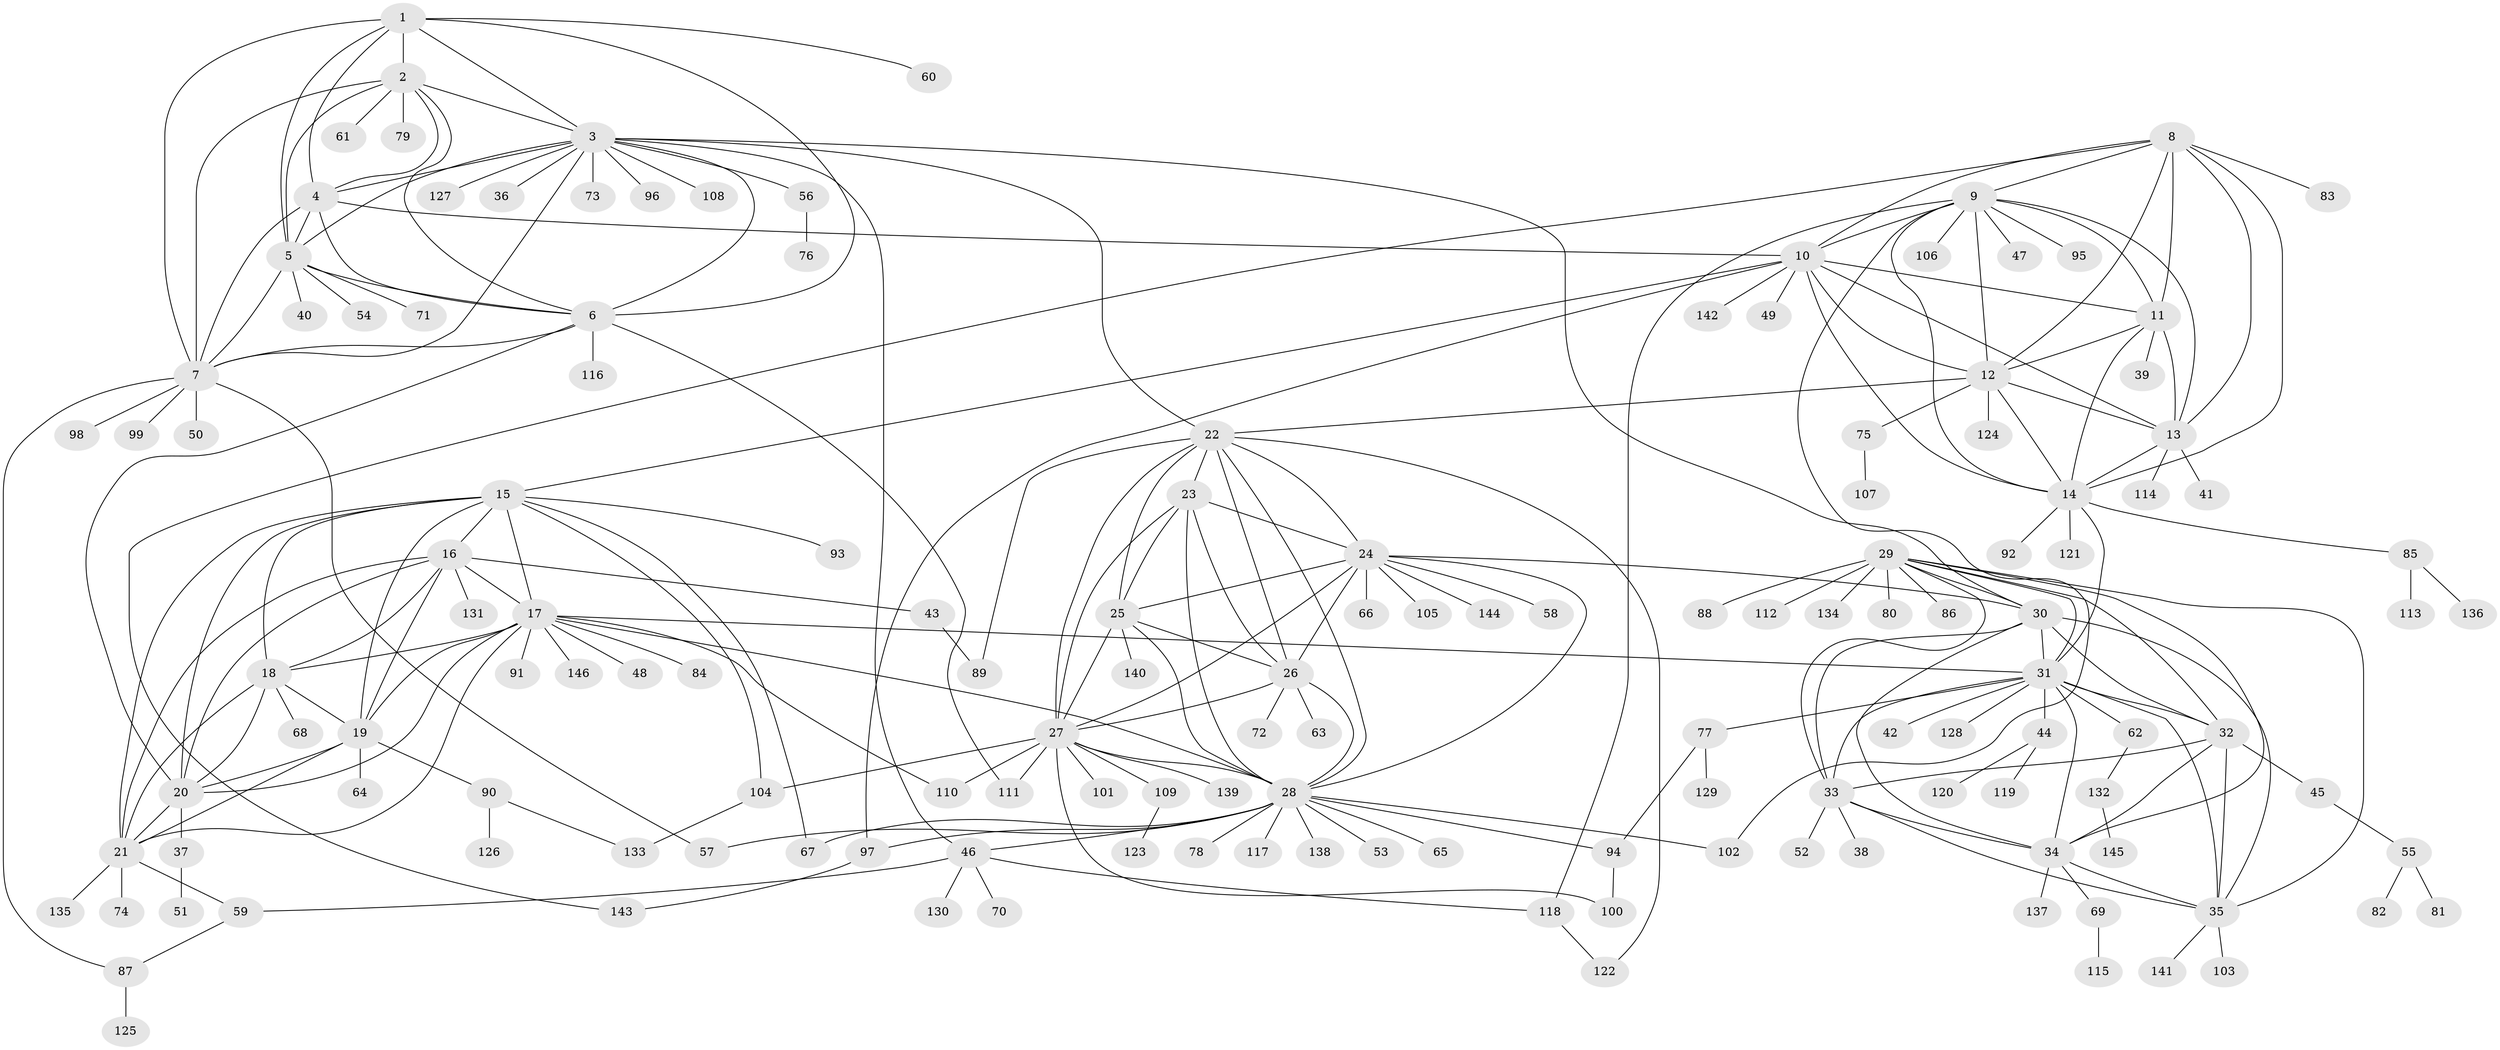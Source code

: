 // Generated by graph-tools (version 1.1) at 2025/02/03/09/25 03:02:45]
// undirected, 146 vertices, 243 edges
graph export_dot {
graph [start="1"]
  node [color=gray90,style=filled];
  1;
  2;
  3;
  4;
  5;
  6;
  7;
  8;
  9;
  10;
  11;
  12;
  13;
  14;
  15;
  16;
  17;
  18;
  19;
  20;
  21;
  22;
  23;
  24;
  25;
  26;
  27;
  28;
  29;
  30;
  31;
  32;
  33;
  34;
  35;
  36;
  37;
  38;
  39;
  40;
  41;
  42;
  43;
  44;
  45;
  46;
  47;
  48;
  49;
  50;
  51;
  52;
  53;
  54;
  55;
  56;
  57;
  58;
  59;
  60;
  61;
  62;
  63;
  64;
  65;
  66;
  67;
  68;
  69;
  70;
  71;
  72;
  73;
  74;
  75;
  76;
  77;
  78;
  79;
  80;
  81;
  82;
  83;
  84;
  85;
  86;
  87;
  88;
  89;
  90;
  91;
  92;
  93;
  94;
  95;
  96;
  97;
  98;
  99;
  100;
  101;
  102;
  103;
  104;
  105;
  106;
  107;
  108;
  109;
  110;
  111;
  112;
  113;
  114;
  115;
  116;
  117;
  118;
  119;
  120;
  121;
  122;
  123;
  124;
  125;
  126;
  127;
  128;
  129;
  130;
  131;
  132;
  133;
  134;
  135;
  136;
  137;
  138;
  139;
  140;
  141;
  142;
  143;
  144;
  145;
  146;
  1 -- 2;
  1 -- 3;
  1 -- 4;
  1 -- 5;
  1 -- 6;
  1 -- 7;
  1 -- 60;
  2 -- 3;
  2 -- 4;
  2 -- 5;
  2 -- 6;
  2 -- 7;
  2 -- 61;
  2 -- 79;
  3 -- 4;
  3 -- 5;
  3 -- 6;
  3 -- 7;
  3 -- 22;
  3 -- 30;
  3 -- 36;
  3 -- 46;
  3 -- 56;
  3 -- 73;
  3 -- 96;
  3 -- 108;
  3 -- 127;
  4 -- 5;
  4 -- 6;
  4 -- 7;
  4 -- 10;
  5 -- 6;
  5 -- 7;
  5 -- 40;
  5 -- 54;
  5 -- 71;
  6 -- 7;
  6 -- 20;
  6 -- 111;
  6 -- 116;
  7 -- 50;
  7 -- 57;
  7 -- 87;
  7 -- 98;
  7 -- 99;
  8 -- 9;
  8 -- 10;
  8 -- 11;
  8 -- 12;
  8 -- 13;
  8 -- 14;
  8 -- 83;
  8 -- 143;
  9 -- 10;
  9 -- 11;
  9 -- 12;
  9 -- 13;
  9 -- 14;
  9 -- 47;
  9 -- 95;
  9 -- 102;
  9 -- 106;
  9 -- 118;
  10 -- 11;
  10 -- 12;
  10 -- 13;
  10 -- 14;
  10 -- 15;
  10 -- 49;
  10 -- 97;
  10 -- 142;
  11 -- 12;
  11 -- 13;
  11 -- 14;
  11 -- 39;
  12 -- 13;
  12 -- 14;
  12 -- 22;
  12 -- 75;
  12 -- 124;
  13 -- 14;
  13 -- 41;
  13 -- 114;
  14 -- 31;
  14 -- 85;
  14 -- 92;
  14 -- 121;
  15 -- 16;
  15 -- 17;
  15 -- 18;
  15 -- 19;
  15 -- 20;
  15 -- 21;
  15 -- 67;
  15 -- 93;
  15 -- 104;
  16 -- 17;
  16 -- 18;
  16 -- 19;
  16 -- 20;
  16 -- 21;
  16 -- 43;
  16 -- 131;
  17 -- 18;
  17 -- 19;
  17 -- 20;
  17 -- 21;
  17 -- 28;
  17 -- 31;
  17 -- 48;
  17 -- 84;
  17 -- 91;
  17 -- 110;
  17 -- 146;
  18 -- 19;
  18 -- 20;
  18 -- 21;
  18 -- 68;
  19 -- 20;
  19 -- 21;
  19 -- 64;
  19 -- 90;
  20 -- 21;
  20 -- 37;
  21 -- 59;
  21 -- 74;
  21 -- 135;
  22 -- 23;
  22 -- 24;
  22 -- 25;
  22 -- 26;
  22 -- 27;
  22 -- 28;
  22 -- 89;
  22 -- 122;
  23 -- 24;
  23 -- 25;
  23 -- 26;
  23 -- 27;
  23 -- 28;
  24 -- 25;
  24 -- 26;
  24 -- 27;
  24 -- 28;
  24 -- 30;
  24 -- 58;
  24 -- 66;
  24 -- 105;
  24 -- 144;
  25 -- 26;
  25 -- 27;
  25 -- 28;
  25 -- 140;
  26 -- 27;
  26 -- 28;
  26 -- 63;
  26 -- 72;
  27 -- 28;
  27 -- 100;
  27 -- 101;
  27 -- 104;
  27 -- 109;
  27 -- 110;
  27 -- 111;
  27 -- 139;
  28 -- 46;
  28 -- 53;
  28 -- 57;
  28 -- 65;
  28 -- 67;
  28 -- 78;
  28 -- 94;
  28 -- 97;
  28 -- 102;
  28 -- 117;
  28 -- 138;
  29 -- 30;
  29 -- 31;
  29 -- 32;
  29 -- 33;
  29 -- 34;
  29 -- 35;
  29 -- 80;
  29 -- 86;
  29 -- 88;
  29 -- 112;
  29 -- 134;
  30 -- 31;
  30 -- 32;
  30 -- 33;
  30 -- 34;
  30 -- 35;
  31 -- 32;
  31 -- 33;
  31 -- 34;
  31 -- 35;
  31 -- 42;
  31 -- 44;
  31 -- 62;
  31 -- 77;
  31 -- 128;
  32 -- 33;
  32 -- 34;
  32 -- 35;
  32 -- 45;
  33 -- 34;
  33 -- 35;
  33 -- 38;
  33 -- 52;
  34 -- 35;
  34 -- 69;
  34 -- 137;
  35 -- 103;
  35 -- 141;
  37 -- 51;
  43 -- 89;
  44 -- 119;
  44 -- 120;
  45 -- 55;
  46 -- 59;
  46 -- 70;
  46 -- 118;
  46 -- 130;
  55 -- 81;
  55 -- 82;
  56 -- 76;
  59 -- 87;
  62 -- 132;
  69 -- 115;
  75 -- 107;
  77 -- 94;
  77 -- 129;
  85 -- 113;
  85 -- 136;
  87 -- 125;
  90 -- 126;
  90 -- 133;
  94 -- 100;
  97 -- 143;
  104 -- 133;
  109 -- 123;
  118 -- 122;
  132 -- 145;
}
